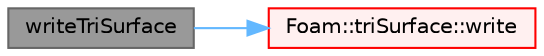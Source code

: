 digraph "writeTriSurface"
{
 // LATEX_PDF_SIZE
  bgcolor="transparent";
  edge [fontname=Helvetica,fontsize=10,labelfontname=Helvetica,labelfontsize=10];
  node [fontname=Helvetica,fontsize=10,shape=box,height=0.2,width=0.4];
  rankdir="LR";
  Node1 [id="Node000001",label="writeTriSurface",height=0.2,width=0.4,color="gray40", fillcolor="grey60", style="filled", fontcolor="black",tooltip=" "];
  Node1 -> Node2 [id="edge1_Node000001_Node000002",color="steelblue1",style="solid",tooltip=" "];
  Node2 [id="Node000002",label="Foam::triSurface::write",height=0.2,width=0.4,color="red", fillcolor="#FFF0F0", style="filled",URL="$classFoam_1_1triSurface.html#a78cec3e4ecac4a89a3ad8d38f2ad21f5",tooltip=" "];
}
